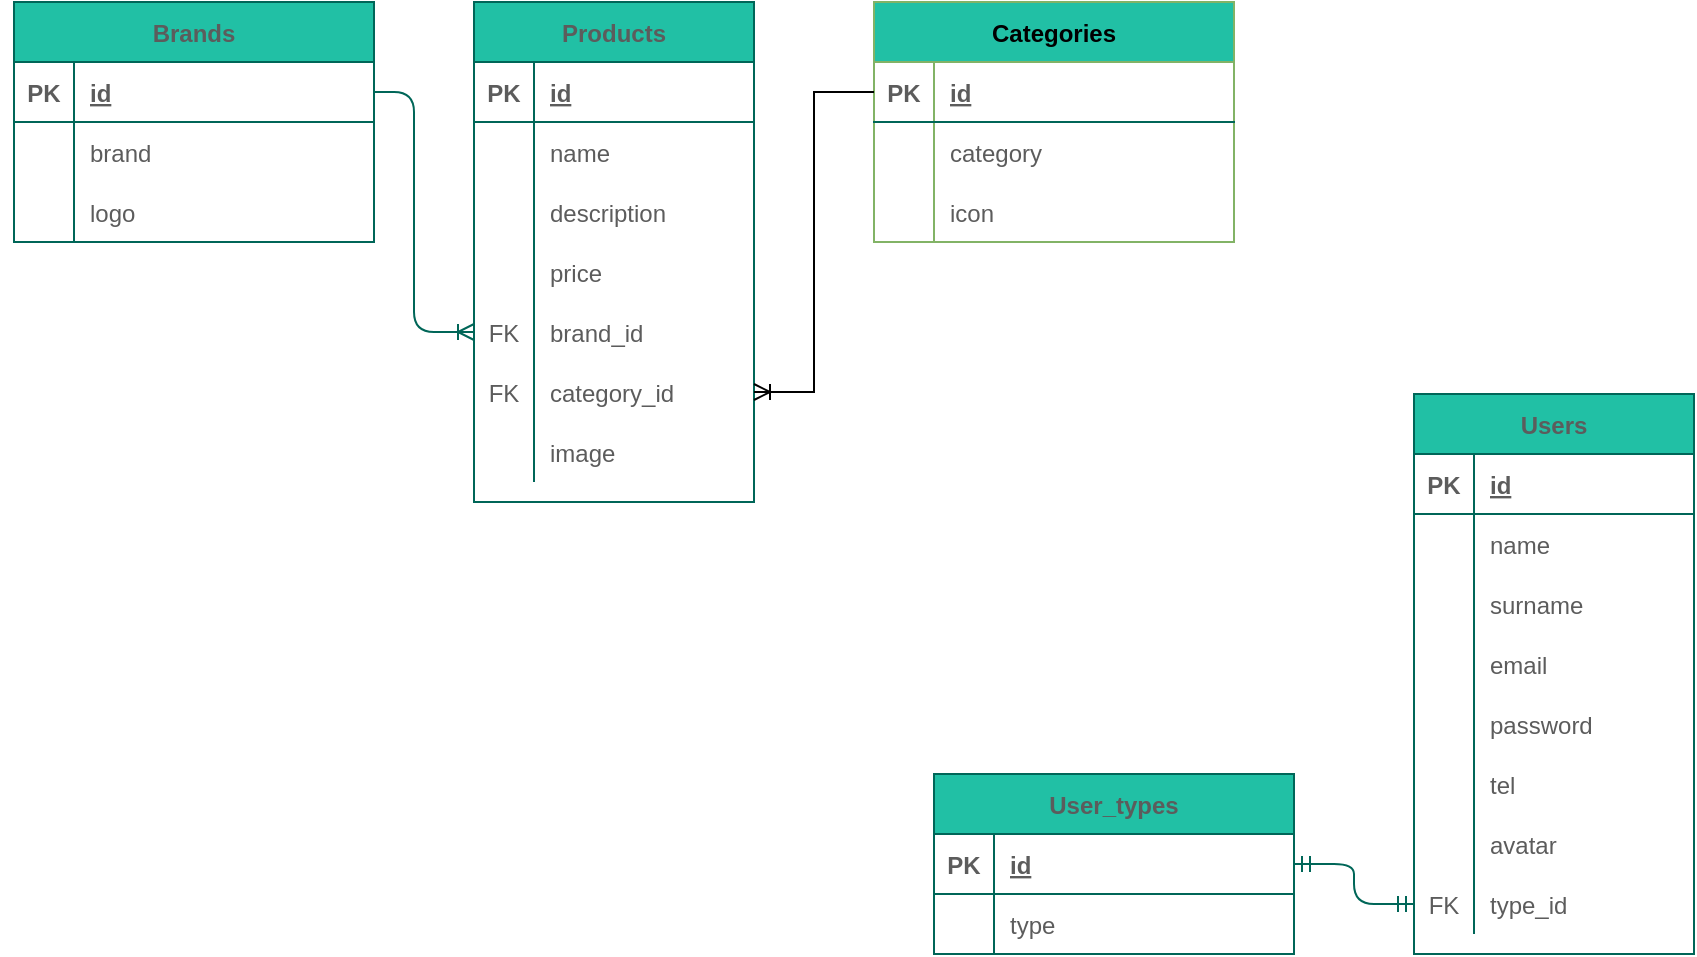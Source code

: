 <mxfile version="14.6.13" type="device"><diagram id="CRpURj1bA0oNkqHYCRpI" name="Página-1"><mxGraphModel dx="846" dy="494" grid="1" gridSize="10" guides="1" tooltips="1" connect="1" arrows="1" fold="1" page="1" pageScale="1" pageWidth="1169" pageHeight="827" math="0" shadow="0"><root><mxCell id="0"/><mxCell id="1" parent="0"/><mxCell id="kKZ5C4QTP0d4-HD_VN2Y-109" value="Users" style="shape=table;startSize=30;container=1;collapsible=1;childLayout=tableLayout;fixedRows=1;rowLines=0;fontStyle=1;align=center;resizeLast=1;fillColor=#21C0A5;strokeColor=#006658;fontColor=#5C5C5C;" parent="1" vertex="1"><mxGeometry x="850" y="360" width="140" height="280" as="geometry"/></mxCell><mxCell id="kKZ5C4QTP0d4-HD_VN2Y-110" value="" style="shape=partialRectangle;collapsible=0;dropTarget=0;pointerEvents=0;fillColor=none;top=0;left=0;bottom=1;right=0;points=[[0,0.5],[1,0.5]];portConstraint=eastwest;strokeColor=#006658;fontColor=#5C5C5C;" parent="kKZ5C4QTP0d4-HD_VN2Y-109" vertex="1"><mxGeometry y="30" width="140" height="30" as="geometry"/></mxCell><mxCell id="kKZ5C4QTP0d4-HD_VN2Y-111" value="PK" style="shape=partialRectangle;connectable=0;fillColor=none;top=0;left=0;bottom=0;right=0;fontStyle=1;overflow=hidden;strokeColor=#006658;fontColor=#5C5C5C;" parent="kKZ5C4QTP0d4-HD_VN2Y-110" vertex="1"><mxGeometry width="30" height="30" as="geometry"/></mxCell><mxCell id="kKZ5C4QTP0d4-HD_VN2Y-112" value="id" style="shape=partialRectangle;connectable=0;fillColor=none;top=0;left=0;bottom=0;right=0;align=left;spacingLeft=6;fontStyle=5;overflow=hidden;strokeColor=#006658;fontColor=#5C5C5C;" parent="kKZ5C4QTP0d4-HD_VN2Y-110" vertex="1"><mxGeometry x="30" width="110" height="30" as="geometry"/></mxCell><mxCell id="kKZ5C4QTP0d4-HD_VN2Y-113" value="" style="shape=partialRectangle;collapsible=0;dropTarget=0;pointerEvents=0;fillColor=none;top=0;left=0;bottom=0;right=0;points=[[0,0.5],[1,0.5]];portConstraint=eastwest;strokeColor=#006658;fontColor=#5C5C5C;" parent="kKZ5C4QTP0d4-HD_VN2Y-109" vertex="1"><mxGeometry y="60" width="140" height="30" as="geometry"/></mxCell><mxCell id="kKZ5C4QTP0d4-HD_VN2Y-114" value="" style="shape=partialRectangle;connectable=0;fillColor=none;top=0;left=0;bottom=0;right=0;editable=1;overflow=hidden;strokeColor=#006658;fontColor=#5C5C5C;" parent="kKZ5C4QTP0d4-HD_VN2Y-113" vertex="1"><mxGeometry width="30" height="30" as="geometry"/></mxCell><mxCell id="kKZ5C4QTP0d4-HD_VN2Y-115" value="name" style="shape=partialRectangle;connectable=0;fillColor=none;top=0;left=0;bottom=0;right=0;align=left;spacingLeft=6;overflow=hidden;strokeColor=#006658;fontColor=#5C5C5C;" parent="kKZ5C4QTP0d4-HD_VN2Y-113" vertex="1"><mxGeometry x="30" width="110" height="30" as="geometry"/></mxCell><mxCell id="kKZ5C4QTP0d4-HD_VN2Y-116" value="" style="shape=partialRectangle;collapsible=0;dropTarget=0;pointerEvents=0;fillColor=none;top=0;left=0;bottom=0;right=0;points=[[0,0.5],[1,0.5]];portConstraint=eastwest;strokeColor=#006658;fontColor=#5C5C5C;" parent="kKZ5C4QTP0d4-HD_VN2Y-109" vertex="1"><mxGeometry y="90" width="140" height="30" as="geometry"/></mxCell><mxCell id="kKZ5C4QTP0d4-HD_VN2Y-117" value="" style="shape=partialRectangle;connectable=0;fillColor=none;top=0;left=0;bottom=0;right=0;editable=1;overflow=hidden;strokeColor=#006658;fontColor=#5C5C5C;" parent="kKZ5C4QTP0d4-HD_VN2Y-116" vertex="1"><mxGeometry width="30" height="30" as="geometry"/></mxCell><mxCell id="kKZ5C4QTP0d4-HD_VN2Y-118" value="surname" style="shape=partialRectangle;connectable=0;fillColor=none;top=0;left=0;bottom=0;right=0;align=left;spacingLeft=6;overflow=hidden;strokeColor=#006658;fontColor=#5C5C5C;" parent="kKZ5C4QTP0d4-HD_VN2Y-116" vertex="1"><mxGeometry x="30" width="110" height="30" as="geometry"/></mxCell><mxCell id="kKZ5C4QTP0d4-HD_VN2Y-119" value="" style="shape=partialRectangle;collapsible=0;dropTarget=0;pointerEvents=0;fillColor=none;top=0;left=0;bottom=0;right=0;points=[[0,0.5],[1,0.5]];portConstraint=eastwest;strokeColor=#006658;fontColor=#5C5C5C;" parent="kKZ5C4QTP0d4-HD_VN2Y-109" vertex="1"><mxGeometry y="120" width="140" height="30" as="geometry"/></mxCell><mxCell id="kKZ5C4QTP0d4-HD_VN2Y-120" value="" style="shape=partialRectangle;connectable=0;fillColor=none;top=0;left=0;bottom=0;right=0;editable=1;overflow=hidden;strokeColor=#006658;fontColor=#5C5C5C;" parent="kKZ5C4QTP0d4-HD_VN2Y-119" vertex="1"><mxGeometry width="30" height="30" as="geometry"/></mxCell><mxCell id="kKZ5C4QTP0d4-HD_VN2Y-121" value="email" style="shape=partialRectangle;connectable=0;fillColor=none;top=0;left=0;bottom=0;right=0;align=left;spacingLeft=6;overflow=hidden;strokeColor=#006658;fontColor=#5C5C5C;" parent="kKZ5C4QTP0d4-HD_VN2Y-119" vertex="1"><mxGeometry x="30" width="110" height="30" as="geometry"/></mxCell><mxCell id="kKZ5C4QTP0d4-HD_VN2Y-125" style="shape=partialRectangle;collapsible=0;dropTarget=0;pointerEvents=0;fillColor=none;top=0;left=0;bottom=0;right=0;points=[[0,0.5],[1,0.5]];portConstraint=eastwest;strokeColor=#006658;fontColor=#5C5C5C;" parent="kKZ5C4QTP0d4-HD_VN2Y-109" vertex="1"><mxGeometry y="150" width="140" height="30" as="geometry"/></mxCell><mxCell id="kKZ5C4QTP0d4-HD_VN2Y-126" style="shape=partialRectangle;connectable=0;fillColor=none;top=0;left=0;bottom=0;right=0;editable=1;overflow=hidden;strokeColor=#006658;fontColor=#5C5C5C;" parent="kKZ5C4QTP0d4-HD_VN2Y-125" vertex="1"><mxGeometry width="30" height="30" as="geometry"/></mxCell><mxCell id="kKZ5C4QTP0d4-HD_VN2Y-127" value="password" style="shape=partialRectangle;connectable=0;fillColor=none;top=0;left=0;bottom=0;right=0;align=left;spacingLeft=6;overflow=hidden;strokeColor=#006658;fontColor=#5C5C5C;" parent="kKZ5C4QTP0d4-HD_VN2Y-125" vertex="1"><mxGeometry x="30" width="110" height="30" as="geometry"/></mxCell><mxCell id="kKZ5C4QTP0d4-HD_VN2Y-128" style="shape=partialRectangle;collapsible=0;dropTarget=0;pointerEvents=0;fillColor=none;top=0;left=0;bottom=0;right=0;points=[[0,0.5],[1,0.5]];portConstraint=eastwest;strokeColor=#006658;fontColor=#5C5C5C;" parent="kKZ5C4QTP0d4-HD_VN2Y-109" vertex="1"><mxGeometry y="180" width="140" height="30" as="geometry"/></mxCell><mxCell id="kKZ5C4QTP0d4-HD_VN2Y-129" style="shape=partialRectangle;connectable=0;fillColor=none;top=0;left=0;bottom=0;right=0;editable=1;overflow=hidden;strokeColor=#006658;fontColor=#5C5C5C;" parent="kKZ5C4QTP0d4-HD_VN2Y-128" vertex="1"><mxGeometry width="30" height="30" as="geometry"/></mxCell><mxCell id="kKZ5C4QTP0d4-HD_VN2Y-130" value="tel" style="shape=partialRectangle;connectable=0;fillColor=none;top=0;left=0;bottom=0;right=0;align=left;spacingLeft=6;overflow=hidden;strokeColor=#006658;fontColor=#5C5C5C;" parent="kKZ5C4QTP0d4-HD_VN2Y-128" vertex="1"><mxGeometry x="30" width="110" height="30" as="geometry"/></mxCell><mxCell id="kKZ5C4QTP0d4-HD_VN2Y-122" style="shape=partialRectangle;collapsible=0;dropTarget=0;pointerEvents=0;fillColor=none;top=0;left=0;bottom=0;right=0;points=[[0,0.5],[1,0.5]];portConstraint=eastwest;strokeColor=#006658;fontColor=#5C5C5C;" parent="kKZ5C4QTP0d4-HD_VN2Y-109" vertex="1"><mxGeometry y="210" width="140" height="30" as="geometry"/></mxCell><mxCell id="kKZ5C4QTP0d4-HD_VN2Y-123" style="shape=partialRectangle;connectable=0;fillColor=none;top=0;left=0;bottom=0;right=0;editable=1;overflow=hidden;strokeColor=#006658;fontColor=#5C5C5C;" parent="kKZ5C4QTP0d4-HD_VN2Y-122" vertex="1"><mxGeometry width="30" height="30" as="geometry"/></mxCell><mxCell id="kKZ5C4QTP0d4-HD_VN2Y-124" value="avatar" style="shape=partialRectangle;connectable=0;fillColor=none;top=0;left=0;bottom=0;right=0;align=left;spacingLeft=6;overflow=hidden;strokeColor=#006658;fontColor=#5C5C5C;" parent="kKZ5C4QTP0d4-HD_VN2Y-122" vertex="1"><mxGeometry x="30" width="110" height="30" as="geometry"/></mxCell><mxCell id="kKZ5C4QTP0d4-HD_VN2Y-131" style="shape=partialRectangle;collapsible=0;dropTarget=0;pointerEvents=0;fillColor=none;top=0;left=0;bottom=0;right=0;points=[[0,0.5],[1,0.5]];portConstraint=eastwest;strokeColor=#006658;fontColor=#5C5C5C;" parent="kKZ5C4QTP0d4-HD_VN2Y-109" vertex="1"><mxGeometry y="240" width="140" height="30" as="geometry"/></mxCell><mxCell id="kKZ5C4QTP0d4-HD_VN2Y-132" value="FK" style="shape=partialRectangle;connectable=0;fillColor=none;top=0;left=0;bottom=0;right=0;editable=1;overflow=hidden;strokeColor=#006658;fontColor=#5C5C5C;" parent="kKZ5C4QTP0d4-HD_VN2Y-131" vertex="1"><mxGeometry width="30" height="30" as="geometry"/></mxCell><mxCell id="kKZ5C4QTP0d4-HD_VN2Y-133" value="type_id" style="shape=partialRectangle;connectable=0;fillColor=none;top=0;left=0;bottom=0;right=0;align=left;spacingLeft=6;overflow=hidden;strokeColor=#006658;fontColor=#5C5C5C;" parent="kKZ5C4QTP0d4-HD_VN2Y-131" vertex="1"><mxGeometry x="30" width="110" height="30" as="geometry"/></mxCell><mxCell id="kKZ5C4QTP0d4-HD_VN2Y-134" value="Products" style="shape=table;startSize=30;container=1;collapsible=1;childLayout=tableLayout;fixedRows=1;rowLines=0;fontStyle=1;align=center;resizeLast=1;fillColor=#21C0A5;strokeColor=#006658;fontColor=#5C5C5C;" parent="1" vertex="1"><mxGeometry x="380" y="164" width="140" height="250" as="geometry"><mxRectangle x="350" y="70" width="80" height="30" as="alternateBounds"/></mxGeometry></mxCell><mxCell id="kKZ5C4QTP0d4-HD_VN2Y-135" value="" style="shape=partialRectangle;collapsible=0;dropTarget=0;pointerEvents=0;fillColor=none;top=0;left=0;bottom=1;right=0;points=[[0,0.5],[1,0.5]];portConstraint=eastwest;strokeColor=#006658;fontColor=#5C5C5C;" parent="kKZ5C4QTP0d4-HD_VN2Y-134" vertex="1"><mxGeometry y="30" width="140" height="30" as="geometry"/></mxCell><mxCell id="kKZ5C4QTP0d4-HD_VN2Y-136" value="PK" style="shape=partialRectangle;connectable=0;fillColor=none;top=0;left=0;bottom=0;right=0;fontStyle=1;overflow=hidden;strokeColor=#006658;fontColor=#5C5C5C;" parent="kKZ5C4QTP0d4-HD_VN2Y-135" vertex="1"><mxGeometry width="30" height="30" as="geometry"/></mxCell><mxCell id="kKZ5C4QTP0d4-HD_VN2Y-137" value="id" style="shape=partialRectangle;connectable=0;fillColor=none;top=0;left=0;bottom=0;right=0;align=left;spacingLeft=6;fontStyle=5;overflow=hidden;strokeColor=#006658;fontColor=#5C5C5C;" parent="kKZ5C4QTP0d4-HD_VN2Y-135" vertex="1"><mxGeometry x="30" width="110" height="30" as="geometry"/></mxCell><mxCell id="kKZ5C4QTP0d4-HD_VN2Y-138" value="" style="shape=partialRectangle;collapsible=0;dropTarget=0;pointerEvents=0;fillColor=none;top=0;left=0;bottom=0;right=0;points=[[0,0.5],[1,0.5]];portConstraint=eastwest;strokeColor=#006658;fontColor=#5C5C5C;" parent="kKZ5C4QTP0d4-HD_VN2Y-134" vertex="1"><mxGeometry y="60" width="140" height="30" as="geometry"/></mxCell><mxCell id="kKZ5C4QTP0d4-HD_VN2Y-139" value="" style="shape=partialRectangle;connectable=0;fillColor=none;top=0;left=0;bottom=0;right=0;editable=1;overflow=hidden;strokeColor=#006658;fontColor=#5C5C5C;" parent="kKZ5C4QTP0d4-HD_VN2Y-138" vertex="1"><mxGeometry width="30" height="30" as="geometry"/></mxCell><mxCell id="kKZ5C4QTP0d4-HD_VN2Y-140" value="name" style="shape=partialRectangle;connectable=0;fillColor=none;top=0;left=0;bottom=0;right=0;align=left;spacingLeft=6;overflow=hidden;strokeColor=#006658;fontColor=#5C5C5C;" parent="kKZ5C4QTP0d4-HD_VN2Y-138" vertex="1"><mxGeometry x="30" width="110" height="30" as="geometry"/></mxCell><mxCell id="kKZ5C4QTP0d4-HD_VN2Y-141" style="shape=partialRectangle;collapsible=0;dropTarget=0;pointerEvents=0;fillColor=none;top=0;left=0;bottom=0;right=0;points=[[0,0.5],[1,0.5]];portConstraint=eastwest;strokeColor=#006658;fontColor=#5C5C5C;" parent="kKZ5C4QTP0d4-HD_VN2Y-134" vertex="1"><mxGeometry y="90" width="140" height="30" as="geometry"/></mxCell><mxCell id="kKZ5C4QTP0d4-HD_VN2Y-142" style="shape=partialRectangle;connectable=0;fillColor=none;top=0;left=0;bottom=0;right=0;editable=1;overflow=hidden;strokeColor=#006658;fontColor=#5C5C5C;" parent="kKZ5C4QTP0d4-HD_VN2Y-141" vertex="1"><mxGeometry width="30" height="30" as="geometry"/></mxCell><mxCell id="kKZ5C4QTP0d4-HD_VN2Y-143" value="description" style="shape=partialRectangle;connectable=0;fillColor=none;top=0;left=0;bottom=0;right=0;align=left;spacingLeft=6;overflow=hidden;strokeColor=#006658;fontColor=#5C5C5C;" parent="kKZ5C4QTP0d4-HD_VN2Y-141" vertex="1"><mxGeometry x="30" width="110" height="30" as="geometry"/></mxCell><mxCell id="kKZ5C4QTP0d4-HD_VN2Y-144" style="shape=partialRectangle;collapsible=0;dropTarget=0;pointerEvents=0;fillColor=none;top=0;left=0;bottom=0;right=0;points=[[0,0.5],[1,0.5]];portConstraint=eastwest;strokeColor=#006658;fontColor=#5C5C5C;" parent="kKZ5C4QTP0d4-HD_VN2Y-134" vertex="1"><mxGeometry y="120" width="140" height="30" as="geometry"/></mxCell><mxCell id="kKZ5C4QTP0d4-HD_VN2Y-145" style="shape=partialRectangle;connectable=0;fillColor=none;top=0;left=0;bottom=0;right=0;editable=1;overflow=hidden;strokeColor=#006658;fontColor=#5C5C5C;" parent="kKZ5C4QTP0d4-HD_VN2Y-144" vertex="1"><mxGeometry width="30" height="30" as="geometry"/></mxCell><mxCell id="kKZ5C4QTP0d4-HD_VN2Y-146" value="price" style="shape=partialRectangle;connectable=0;fillColor=none;top=0;left=0;bottom=0;right=0;align=left;spacingLeft=6;overflow=hidden;strokeColor=#006658;fontColor=#5C5C5C;" parent="kKZ5C4QTP0d4-HD_VN2Y-144" vertex="1"><mxGeometry x="30" width="110" height="30" as="geometry"/></mxCell><mxCell id="kKZ5C4QTP0d4-HD_VN2Y-147" style="shape=partialRectangle;collapsible=0;dropTarget=0;pointerEvents=0;fillColor=none;top=0;left=0;bottom=0;right=0;points=[[0,0.5],[1,0.5]];portConstraint=eastwest;strokeColor=#006658;fontColor=#5C5C5C;" parent="kKZ5C4QTP0d4-HD_VN2Y-134" vertex="1"><mxGeometry y="150" width="140" height="30" as="geometry"/></mxCell><mxCell id="kKZ5C4QTP0d4-HD_VN2Y-148" value="FK" style="shape=partialRectangle;connectable=0;fillColor=none;top=0;left=0;bottom=0;right=0;editable=1;overflow=hidden;strokeColor=#006658;fontColor=#5C5C5C;" parent="kKZ5C4QTP0d4-HD_VN2Y-147" vertex="1"><mxGeometry width="30" height="30" as="geometry"/></mxCell><mxCell id="kKZ5C4QTP0d4-HD_VN2Y-149" value="brand_id" style="shape=partialRectangle;connectable=0;fillColor=none;top=0;left=0;bottom=0;right=0;align=left;spacingLeft=6;overflow=hidden;strokeColor=#006658;fontColor=#5C5C5C;" parent="kKZ5C4QTP0d4-HD_VN2Y-147" vertex="1"><mxGeometry x="30" width="110" height="30" as="geometry"/></mxCell><mxCell id="1nb5uXHzx9GMPyiH0dTy-2" style="shape=partialRectangle;collapsible=0;dropTarget=0;pointerEvents=0;fillColor=none;top=0;left=0;bottom=0;right=0;points=[[0,0.5],[1,0.5]];portConstraint=eastwest;strokeColor=#006658;fontColor=#5C5C5C;" parent="kKZ5C4QTP0d4-HD_VN2Y-134" vertex="1"><mxGeometry y="180" width="140" height="30" as="geometry"/></mxCell><mxCell id="1nb5uXHzx9GMPyiH0dTy-3" value="FK" style="shape=partialRectangle;connectable=0;fillColor=none;top=0;left=0;bottom=0;right=0;editable=1;overflow=hidden;strokeColor=#006658;fontColor=#5C5C5C;" parent="1nb5uXHzx9GMPyiH0dTy-2" vertex="1"><mxGeometry width="30" height="30" as="geometry"/></mxCell><mxCell id="1nb5uXHzx9GMPyiH0dTy-4" value="category_id" style="shape=partialRectangle;connectable=0;fillColor=none;top=0;left=0;bottom=0;right=0;align=left;spacingLeft=6;overflow=hidden;strokeColor=#006658;fontColor=#5C5C5C;" parent="1nb5uXHzx9GMPyiH0dTy-2" vertex="1"><mxGeometry x="30" width="110" height="30" as="geometry"/></mxCell><mxCell id="kKZ5C4QTP0d4-HD_VN2Y-153" style="shape=partialRectangle;collapsible=0;dropTarget=0;pointerEvents=0;fillColor=none;top=0;left=0;bottom=0;right=0;points=[[0,0.5],[1,0.5]];portConstraint=eastwest;strokeColor=#006658;fontColor=#5C5C5C;" parent="kKZ5C4QTP0d4-HD_VN2Y-134" vertex="1"><mxGeometry y="210" width="140" height="30" as="geometry"/></mxCell><mxCell id="kKZ5C4QTP0d4-HD_VN2Y-154" style="shape=partialRectangle;connectable=0;fillColor=none;top=0;left=0;bottom=0;right=0;editable=1;overflow=hidden;strokeColor=#006658;fontColor=#5C5C5C;" parent="kKZ5C4QTP0d4-HD_VN2Y-153" vertex="1"><mxGeometry width="30" height="30" as="geometry"/></mxCell><mxCell id="kKZ5C4QTP0d4-HD_VN2Y-155" value="image" style="shape=partialRectangle;connectable=0;fillColor=none;top=0;left=0;bottom=0;right=0;align=left;spacingLeft=6;overflow=hidden;strokeColor=#006658;fontColor=#5C5C5C;" parent="kKZ5C4QTP0d4-HD_VN2Y-153" vertex="1"><mxGeometry x="30" width="110" height="30" as="geometry"/></mxCell><mxCell id="kKZ5C4QTP0d4-HD_VN2Y-156" value="Brands" style="shape=table;startSize=30;container=1;collapsible=1;childLayout=tableLayout;fixedRows=1;rowLines=0;fontStyle=1;align=center;resizeLast=1;strokeColor=#006658;fontColor=#5C5C5C;fillColor=#21C0A5;" parent="1" vertex="1"><mxGeometry x="150" y="164" width="180" height="120" as="geometry"/></mxCell><mxCell id="kKZ5C4QTP0d4-HD_VN2Y-157" value="" style="shape=partialRectangle;collapsible=0;dropTarget=0;pointerEvents=0;fillColor=none;top=0;left=0;bottom=1;right=0;points=[[0,0.5],[1,0.5]];portConstraint=eastwest;strokeColor=#006658;fontColor=#5C5C5C;" parent="kKZ5C4QTP0d4-HD_VN2Y-156" vertex="1"><mxGeometry y="30" width="180" height="30" as="geometry"/></mxCell><mxCell id="kKZ5C4QTP0d4-HD_VN2Y-158" value="PK" style="shape=partialRectangle;connectable=0;fillColor=none;top=0;left=0;bottom=0;right=0;fontStyle=1;overflow=hidden;strokeColor=#006658;fontColor=#5C5C5C;" parent="kKZ5C4QTP0d4-HD_VN2Y-157" vertex="1"><mxGeometry width="30" height="30" as="geometry"/></mxCell><mxCell id="kKZ5C4QTP0d4-HD_VN2Y-159" value="id" style="shape=partialRectangle;connectable=0;fillColor=none;top=0;left=0;bottom=0;right=0;align=left;spacingLeft=6;fontStyle=5;overflow=hidden;strokeColor=#006658;fontColor=#5C5C5C;" parent="kKZ5C4QTP0d4-HD_VN2Y-157" vertex="1"><mxGeometry x="30" width="150" height="30" as="geometry"/></mxCell><mxCell id="kKZ5C4QTP0d4-HD_VN2Y-160" value="" style="shape=partialRectangle;collapsible=0;dropTarget=0;pointerEvents=0;fillColor=none;top=0;left=0;bottom=0;right=0;points=[[0,0.5],[1,0.5]];portConstraint=eastwest;strokeColor=#006658;fontColor=#5C5C5C;" parent="kKZ5C4QTP0d4-HD_VN2Y-156" vertex="1"><mxGeometry y="60" width="180" height="30" as="geometry"/></mxCell><mxCell id="kKZ5C4QTP0d4-HD_VN2Y-161" value="" style="shape=partialRectangle;connectable=0;fillColor=none;top=0;left=0;bottom=0;right=0;editable=1;overflow=hidden;strokeColor=#006658;fontColor=#5C5C5C;" parent="kKZ5C4QTP0d4-HD_VN2Y-160" vertex="1"><mxGeometry width="30" height="30" as="geometry"/></mxCell><mxCell id="kKZ5C4QTP0d4-HD_VN2Y-162" value="brand" style="shape=partialRectangle;connectable=0;fillColor=none;top=0;left=0;bottom=0;right=0;align=left;spacingLeft=6;overflow=hidden;strokeColor=#006658;fontColor=#5C5C5C;" parent="kKZ5C4QTP0d4-HD_VN2Y-160" vertex="1"><mxGeometry x="30" width="150" height="30" as="geometry"/></mxCell><mxCell id="kKZ5C4QTP0d4-HD_VN2Y-163" value="" style="shape=partialRectangle;collapsible=0;dropTarget=0;pointerEvents=0;fillColor=none;top=0;left=0;bottom=0;right=0;points=[[0,0.5],[1,0.5]];portConstraint=eastwest;strokeColor=#006658;fontColor=#5C5C5C;" parent="kKZ5C4QTP0d4-HD_VN2Y-156" vertex="1"><mxGeometry y="90" width="180" height="30" as="geometry"/></mxCell><mxCell id="kKZ5C4QTP0d4-HD_VN2Y-164" value="" style="shape=partialRectangle;connectable=0;fillColor=none;top=0;left=0;bottom=0;right=0;editable=1;overflow=hidden;strokeColor=#006658;fontColor=#5C5C5C;" parent="kKZ5C4QTP0d4-HD_VN2Y-163" vertex="1"><mxGeometry width="30" height="30" as="geometry"/></mxCell><mxCell id="kKZ5C4QTP0d4-HD_VN2Y-165" value="logo" style="shape=partialRectangle;connectable=0;fillColor=none;top=0;left=0;bottom=0;right=0;align=left;spacingLeft=6;overflow=hidden;strokeColor=#006658;fontColor=#5C5C5C;" parent="kKZ5C4QTP0d4-HD_VN2Y-163" vertex="1"><mxGeometry x="30" width="150" height="30" as="geometry"/></mxCell><mxCell id="kKZ5C4QTP0d4-HD_VN2Y-166" value="Categories" style="shape=table;startSize=30;container=1;collapsible=1;childLayout=tableLayout;fixedRows=1;rowLines=0;fontStyle=1;align=center;resizeLast=1;strokeColor=#82b366;fillColor=#21C0A5;" parent="1" vertex="1"><mxGeometry x="580" y="164" width="180" height="120" as="geometry"/></mxCell><mxCell id="kKZ5C4QTP0d4-HD_VN2Y-167" value="" style="shape=partialRectangle;collapsible=0;dropTarget=0;pointerEvents=0;fillColor=none;top=0;left=0;bottom=1;right=0;points=[[0,0.5],[1,0.5]];portConstraint=eastwest;strokeColor=#006658;fontColor=#5C5C5C;" parent="kKZ5C4QTP0d4-HD_VN2Y-166" vertex="1"><mxGeometry y="30" width="180" height="30" as="geometry"/></mxCell><mxCell id="kKZ5C4QTP0d4-HD_VN2Y-168" value="PK" style="shape=partialRectangle;connectable=0;fillColor=none;top=0;left=0;bottom=0;right=0;fontStyle=1;overflow=hidden;strokeColor=#006658;fontColor=#5C5C5C;" parent="kKZ5C4QTP0d4-HD_VN2Y-167" vertex="1"><mxGeometry width="30" height="30" as="geometry"/></mxCell><mxCell id="kKZ5C4QTP0d4-HD_VN2Y-169" value="id" style="shape=partialRectangle;connectable=0;fillColor=none;top=0;left=0;bottom=0;right=0;align=left;spacingLeft=6;fontStyle=5;overflow=hidden;strokeColor=#006658;fontColor=#5C5C5C;" parent="kKZ5C4QTP0d4-HD_VN2Y-167" vertex="1"><mxGeometry x="30" width="150" height="30" as="geometry"/></mxCell><mxCell id="kKZ5C4QTP0d4-HD_VN2Y-170" value="" style="shape=partialRectangle;collapsible=0;dropTarget=0;pointerEvents=0;fillColor=none;top=0;left=0;bottom=0;right=0;points=[[0,0.5],[1,0.5]];portConstraint=eastwest;strokeColor=#006658;fontColor=#5C5C5C;" parent="kKZ5C4QTP0d4-HD_VN2Y-166" vertex="1"><mxGeometry y="60" width="180" height="30" as="geometry"/></mxCell><mxCell id="kKZ5C4QTP0d4-HD_VN2Y-171" value="" style="shape=partialRectangle;connectable=0;fillColor=none;top=0;left=0;bottom=0;right=0;editable=1;overflow=hidden;strokeColor=#006658;fontColor=#5C5C5C;" parent="kKZ5C4QTP0d4-HD_VN2Y-170" vertex="1"><mxGeometry width="30" height="30" as="geometry"/></mxCell><mxCell id="kKZ5C4QTP0d4-HD_VN2Y-172" value="category" style="shape=partialRectangle;connectable=0;fillColor=none;top=0;left=0;bottom=0;right=0;align=left;spacingLeft=6;overflow=hidden;strokeColor=#006658;fontColor=#5C5C5C;" parent="kKZ5C4QTP0d4-HD_VN2Y-170" vertex="1"><mxGeometry x="30" width="150" height="30" as="geometry"/></mxCell><mxCell id="YazsR4_C2rSQka-KXl0t-1" style="shape=partialRectangle;collapsible=0;dropTarget=0;pointerEvents=0;fillColor=none;top=0;left=0;bottom=0;right=0;points=[[0,0.5],[1,0.5]];portConstraint=eastwest;strokeColor=#006658;fontColor=#5C5C5C;" parent="kKZ5C4QTP0d4-HD_VN2Y-166" vertex="1"><mxGeometry y="90" width="180" height="30" as="geometry"/></mxCell><mxCell id="YazsR4_C2rSQka-KXl0t-2" style="shape=partialRectangle;connectable=0;fillColor=none;top=0;left=0;bottom=0;right=0;editable=1;overflow=hidden;strokeColor=#006658;fontColor=#5C5C5C;" parent="YazsR4_C2rSQka-KXl0t-1" vertex="1"><mxGeometry width="30" height="30" as="geometry"/></mxCell><mxCell id="YazsR4_C2rSQka-KXl0t-3" value="icon" style="shape=partialRectangle;connectable=0;fillColor=none;top=0;left=0;bottom=0;right=0;align=left;spacingLeft=6;overflow=hidden;strokeColor=#006658;fontColor=#5C5C5C;" parent="YazsR4_C2rSQka-KXl0t-1" vertex="1"><mxGeometry x="30" width="150" height="30" as="geometry"/></mxCell><mxCell id="kKZ5C4QTP0d4-HD_VN2Y-173" value="User_types" style="shape=table;startSize=30;container=1;collapsible=1;childLayout=tableLayout;fixedRows=1;rowLines=0;fontStyle=1;align=center;resizeLast=1;fillColor=#21C0A5;strokeColor=#006658;fontColor=#5C5C5C;" parent="1" vertex="1"><mxGeometry x="610" y="550" width="180" height="90" as="geometry"/></mxCell><mxCell id="kKZ5C4QTP0d4-HD_VN2Y-174" value="" style="shape=partialRectangle;collapsible=0;dropTarget=0;pointerEvents=0;fillColor=none;top=0;left=0;bottom=1;right=0;points=[[0,0.5],[1,0.5]];portConstraint=eastwest;strokeColor=#006658;fontColor=#5C5C5C;" parent="kKZ5C4QTP0d4-HD_VN2Y-173" vertex="1"><mxGeometry y="30" width="180" height="30" as="geometry"/></mxCell><mxCell id="kKZ5C4QTP0d4-HD_VN2Y-175" value="PK" style="shape=partialRectangle;connectable=0;fillColor=none;top=0;left=0;bottom=0;right=0;fontStyle=1;overflow=hidden;strokeColor=#006658;fontColor=#5C5C5C;" parent="kKZ5C4QTP0d4-HD_VN2Y-174" vertex="1"><mxGeometry width="30" height="30" as="geometry"/></mxCell><mxCell id="kKZ5C4QTP0d4-HD_VN2Y-176" value="id" style="shape=partialRectangle;connectable=0;fillColor=none;top=0;left=0;bottom=0;right=0;align=left;spacingLeft=6;fontStyle=5;overflow=hidden;strokeColor=#006658;fontColor=#5C5C5C;" parent="kKZ5C4QTP0d4-HD_VN2Y-174" vertex="1"><mxGeometry x="30" width="150" height="30" as="geometry"/></mxCell><mxCell id="kKZ5C4QTP0d4-HD_VN2Y-177" value="" style="shape=partialRectangle;collapsible=0;dropTarget=0;pointerEvents=0;fillColor=none;top=0;left=0;bottom=0;right=0;points=[[0,0.5],[1,0.5]];portConstraint=eastwest;strokeColor=#006658;fontColor=#5C5C5C;" parent="kKZ5C4QTP0d4-HD_VN2Y-173" vertex="1"><mxGeometry y="60" width="180" height="30" as="geometry"/></mxCell><mxCell id="kKZ5C4QTP0d4-HD_VN2Y-178" value="" style="shape=partialRectangle;connectable=0;fillColor=none;top=0;left=0;bottom=0;right=0;editable=1;overflow=hidden;strokeColor=#006658;fontColor=#5C5C5C;" parent="kKZ5C4QTP0d4-HD_VN2Y-177" vertex="1"><mxGeometry width="30" height="30" as="geometry"/></mxCell><mxCell id="kKZ5C4QTP0d4-HD_VN2Y-179" value="type" style="shape=partialRectangle;connectable=0;fillColor=none;top=0;left=0;bottom=0;right=0;align=left;spacingLeft=6;overflow=hidden;strokeColor=#006658;fontColor=#5C5C5C;" parent="kKZ5C4QTP0d4-HD_VN2Y-177" vertex="1"><mxGeometry x="30" width="150" height="30" as="geometry"/></mxCell><mxCell id="kKZ5C4QTP0d4-HD_VN2Y-180" value="" style="edgeStyle=entityRelationEdgeStyle;fontSize=12;html=1;endArrow=ERmandOne;startArrow=ERmandOne;entryX=1;entryY=0.5;entryDx=0;entryDy=0;exitX=0;exitY=0.5;exitDx=0;exitDy=0;strokeColor=#006658;fontColor=#5C5C5C;" parent="1" source="kKZ5C4QTP0d4-HD_VN2Y-131" target="kKZ5C4QTP0d4-HD_VN2Y-174" edge="1"><mxGeometry width="100" height="100" relative="1" as="geometry"><mxPoint x="710" y="625" as="sourcePoint"/><mxPoint x="810" y="525" as="targetPoint"/></mxGeometry></mxCell><mxCell id="kKZ5C4QTP0d4-HD_VN2Y-181" value="" style="edgeStyle=entityRelationEdgeStyle;fontSize=12;html=1;endArrow=ERoneToMany;fontColor=#5C5C5C;entryX=0;entryY=0.5;entryDx=0;entryDy=0;exitX=0;exitY=0.5;exitDx=0;exitDy=0;strokeColor=none;" parent="1" source="kKZ5C4QTP0d4-HD_VN2Y-157" target="kKZ5C4QTP0d4-HD_VN2Y-147" edge="1"><mxGeometry width="100" height="100" relative="1" as="geometry"><mxPoint x="80" y="324" as="sourcePoint"/><mxPoint x="90" y="324" as="targetPoint"/></mxGeometry></mxCell><mxCell id="kKZ5C4QTP0d4-HD_VN2Y-199" value="" style="edgeStyle=elbowEdgeStyle;fontSize=12;html=1;endArrow=ERoneToMany;fontColor=#5C5C5C;strokeColor=#006658;fillColor=#21C0A5;entryX=0;entryY=0.5;entryDx=0;entryDy=0;exitX=1;exitY=0.5;exitDx=0;exitDy=0;" parent="1" source="kKZ5C4QTP0d4-HD_VN2Y-157" target="kKZ5C4QTP0d4-HD_VN2Y-147" edge="1"><mxGeometry width="100" height="100" relative="1" as="geometry"><mxPoint x="370" y="414" as="sourcePoint"/><mxPoint x="470" y="354" as="targetPoint"/><Array as="points"><mxPoint x="350" y="244"/><mxPoint x="90" y="324"/></Array></mxGeometry></mxCell><mxCell id="e7FuH1ZkuBOMUE_FkbXy-1" style="edgeStyle=orthogonalEdgeStyle;rounded=0;orthogonalLoop=1;jettySize=auto;html=1;exitX=0;exitY=0.5;exitDx=0;exitDy=0;entryX=1;entryY=0.5;entryDx=0;entryDy=0;endArrow=ERoneToMany;endFill=0;" edge="1" parent="1" source="kKZ5C4QTP0d4-HD_VN2Y-167" target="1nb5uXHzx9GMPyiH0dTy-2"><mxGeometry relative="1" as="geometry"/></mxCell></root></mxGraphModel></diagram></mxfile>